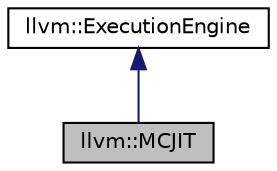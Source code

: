 digraph "llvm::MCJIT"
{
 // LATEX_PDF_SIZE
  bgcolor="transparent";
  edge [fontname="Helvetica",fontsize="10",labelfontname="Helvetica",labelfontsize="10"];
  node [fontname="Helvetica",fontsize="10",shape="box"];
  Node1 [label="llvm::MCJIT",height=0.2,width=0.4,color="black", fillcolor="grey75", style="filled", fontcolor="black",tooltip=" "];
  Node2 -> Node1 [dir="back",color="midnightblue",fontsize="10",style="solid",fontname="Helvetica"];
  Node2 [label="llvm::ExecutionEngine",height=0.2,width=0.4,color="black",URL="$classllvm_1_1ExecutionEngine.html",tooltip="Abstract interface for implementation execution of LLVM modules, designed to support both interpreter..."];
}
